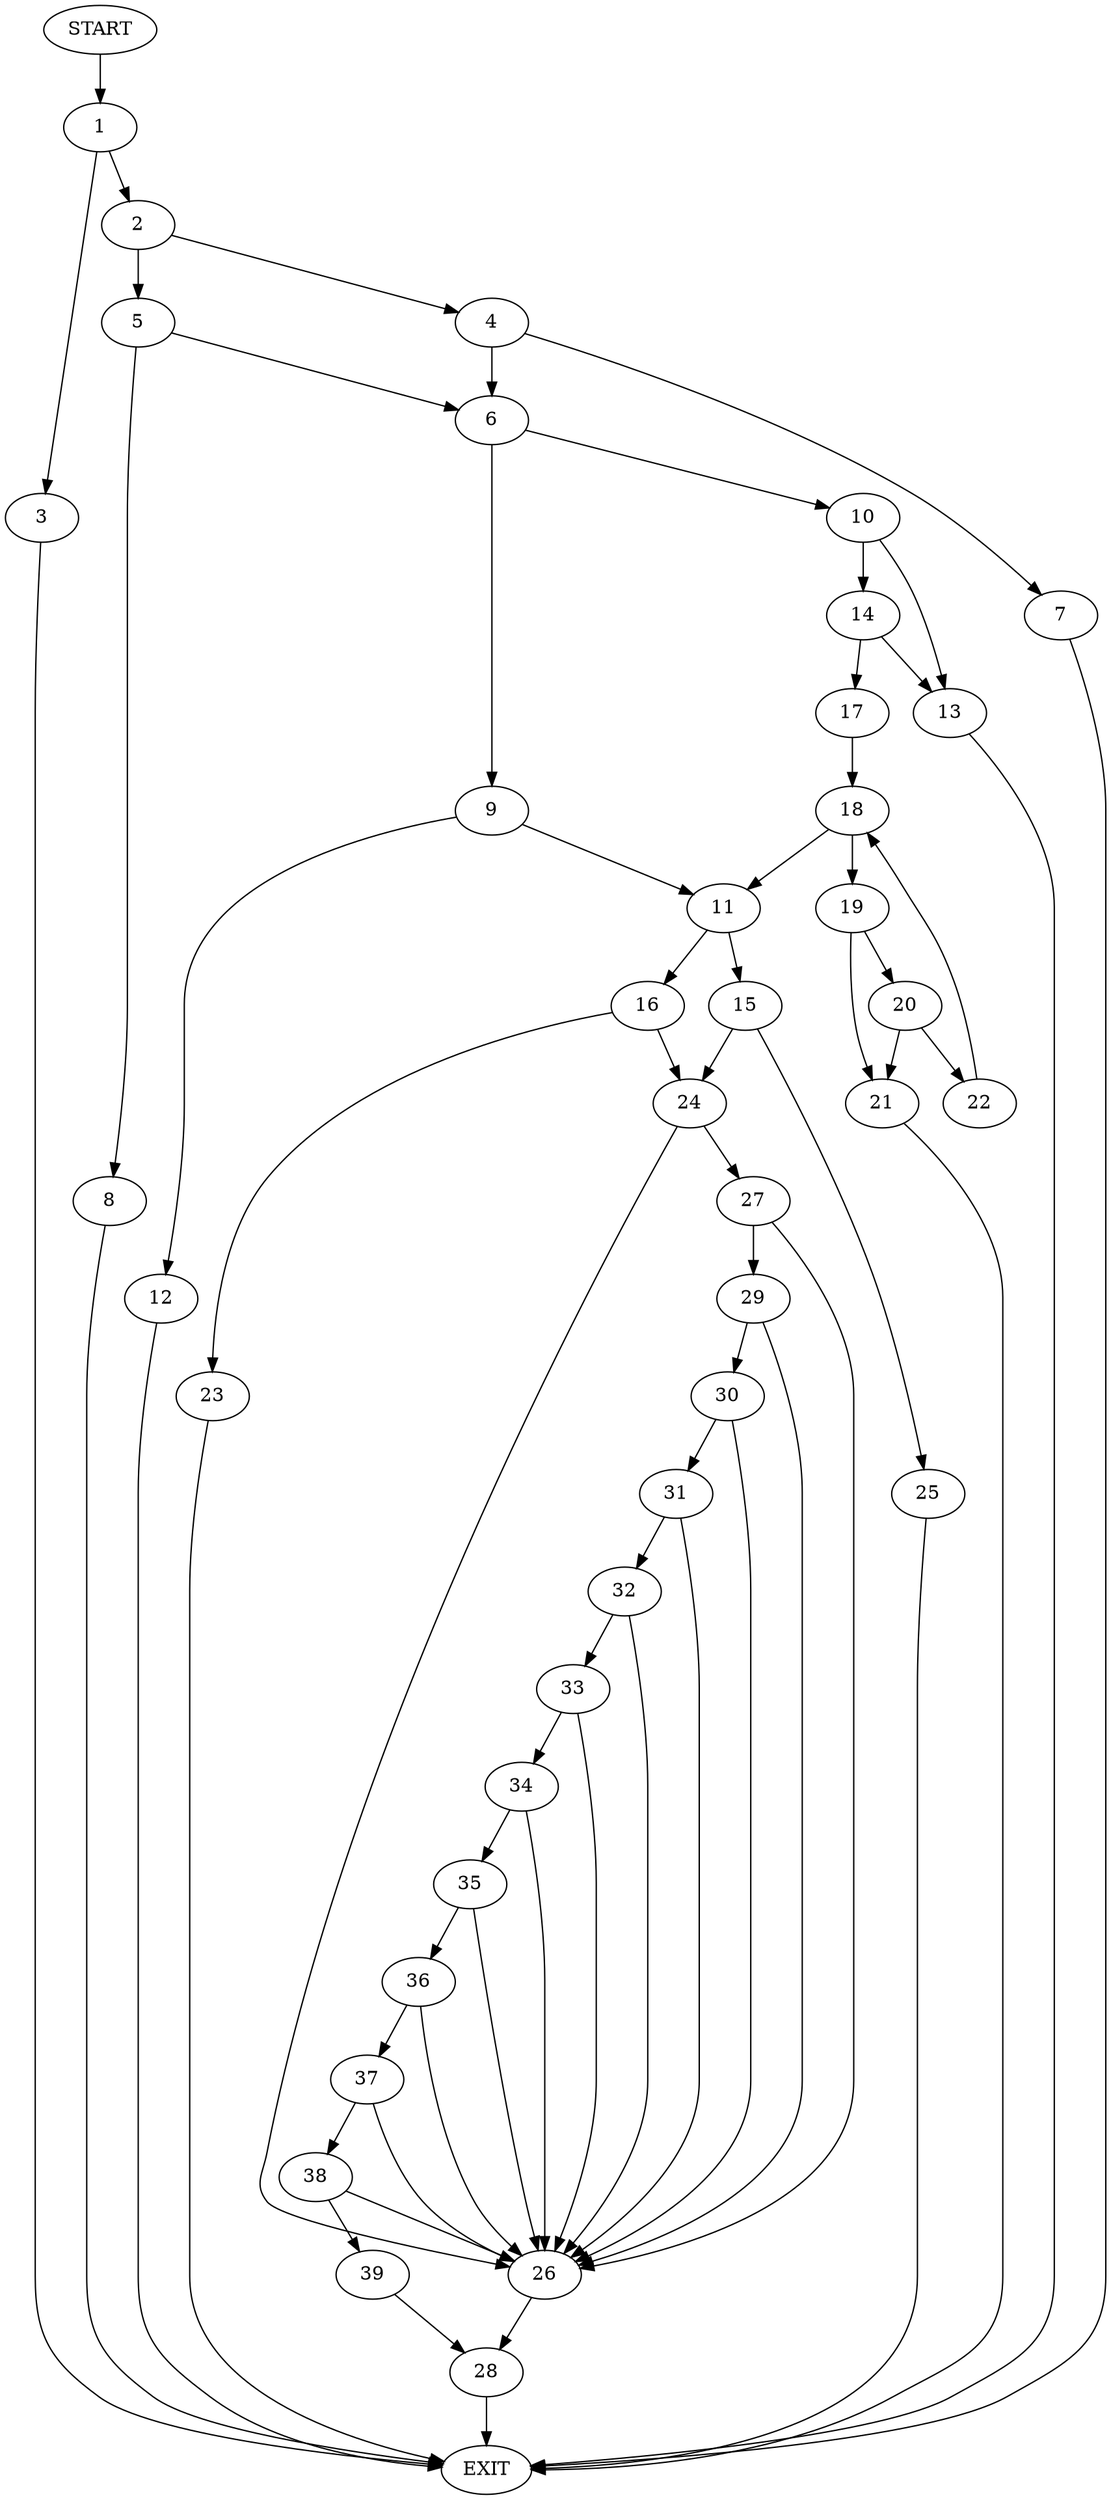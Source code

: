 digraph {
0 [label="START"]
40 [label="EXIT"]
0 -> 1
1 -> 2
1 -> 3
3 -> 40
2 -> 4
2 -> 5
4 -> 6
4 -> 7
5 -> 6
5 -> 8
8 -> 40
6 -> 9
6 -> 10
7 -> 40
9 -> 11
9 -> 12
10 -> 13
10 -> 14
11 -> 15
11 -> 16
12 -> 40
13 -> 40
14 -> 17
14 -> 13
17 -> 18
18 -> 11
18 -> 19
19 -> 20
19 -> 21
20 -> 22
20 -> 21
21 -> 40
22 -> 18
16 -> 23
16 -> 24
15 -> 25
15 -> 24
23 -> 40
24 -> 26
24 -> 27
25 -> 40
26 -> 28
27 -> 26
27 -> 29
29 -> 26
29 -> 30
30 -> 31
30 -> 26
31 -> 26
31 -> 32
32 -> 33
32 -> 26
33 -> 26
33 -> 34
34 -> 26
34 -> 35
35 -> 26
35 -> 36
36 -> 26
36 -> 37
37 -> 38
37 -> 26
38 -> 39
38 -> 26
39 -> 28
28 -> 40
}

